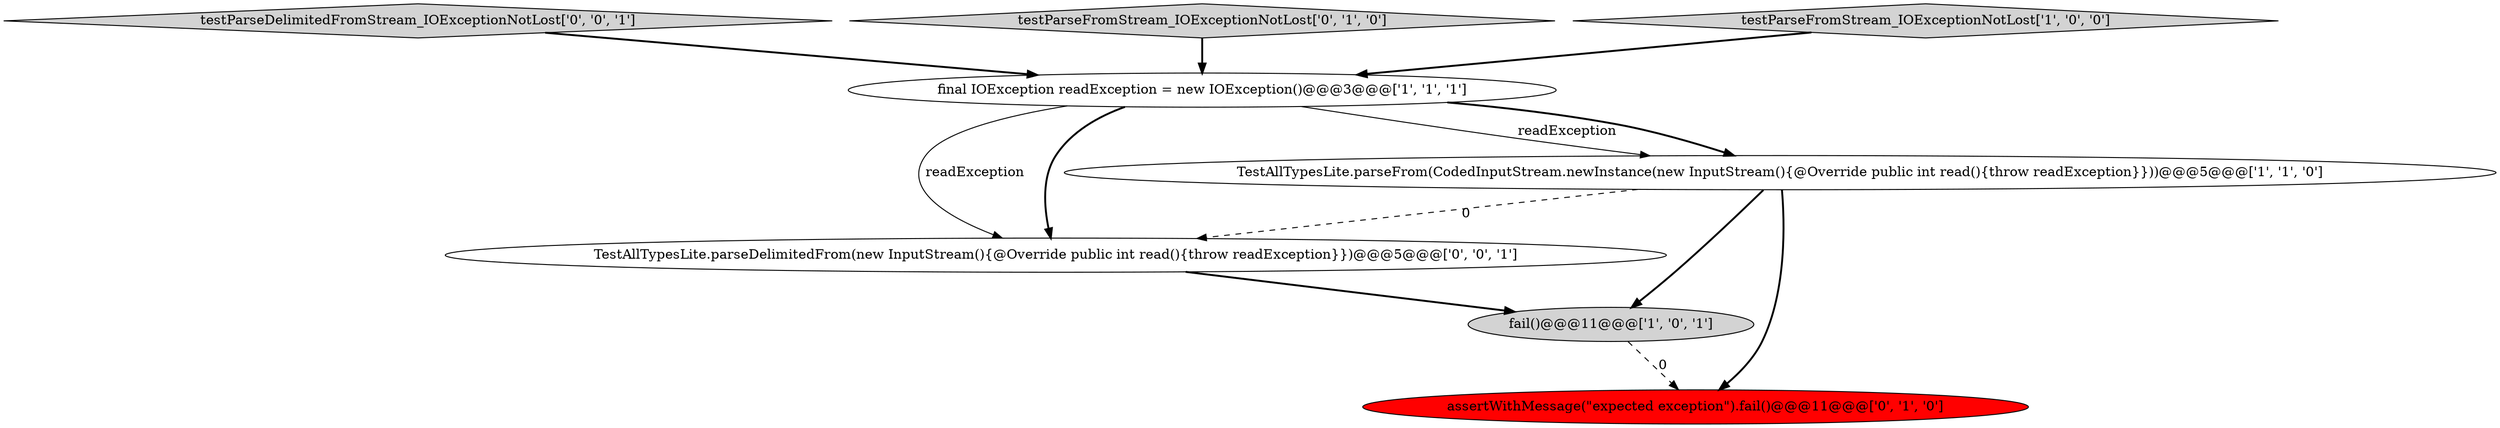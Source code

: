 digraph {
1 [style = filled, label = "TestAllTypesLite.parseFrom(CodedInputStream.newInstance(new InputStream(){@Override public int read(){throw readException}}))@@@5@@@['1', '1', '0']", fillcolor = white, shape = ellipse image = "AAA0AAABBB1BBB"];
7 [style = filled, label = "TestAllTypesLite.parseDelimitedFrom(new InputStream(){@Override public int read(){throw readException}})@@@5@@@['0', '0', '1']", fillcolor = white, shape = ellipse image = "AAA0AAABBB3BBB"];
0 [style = filled, label = "final IOException readException = new IOException()@@@3@@@['1', '1', '1']", fillcolor = white, shape = ellipse image = "AAA0AAABBB1BBB"];
6 [style = filled, label = "testParseDelimitedFromStream_IOExceptionNotLost['0', '0', '1']", fillcolor = lightgray, shape = diamond image = "AAA0AAABBB3BBB"];
4 [style = filled, label = "assertWithMessage(\"expected exception\").fail()@@@11@@@['0', '1', '0']", fillcolor = red, shape = ellipse image = "AAA1AAABBB2BBB"];
5 [style = filled, label = "testParseFromStream_IOExceptionNotLost['0', '1', '0']", fillcolor = lightgray, shape = diamond image = "AAA0AAABBB2BBB"];
3 [style = filled, label = "testParseFromStream_IOExceptionNotLost['1', '0', '0']", fillcolor = lightgray, shape = diamond image = "AAA0AAABBB1BBB"];
2 [style = filled, label = "fail()@@@11@@@['1', '0', '1']", fillcolor = lightgray, shape = ellipse image = "AAA0AAABBB1BBB"];
2->4 [style = dashed, label="0"];
1->4 [style = bold, label=""];
1->2 [style = bold, label=""];
6->0 [style = bold, label=""];
1->7 [style = dashed, label="0"];
0->1 [style = solid, label="readException"];
5->0 [style = bold, label=""];
7->2 [style = bold, label=""];
0->1 [style = bold, label=""];
3->0 [style = bold, label=""];
0->7 [style = solid, label="readException"];
0->7 [style = bold, label=""];
}
